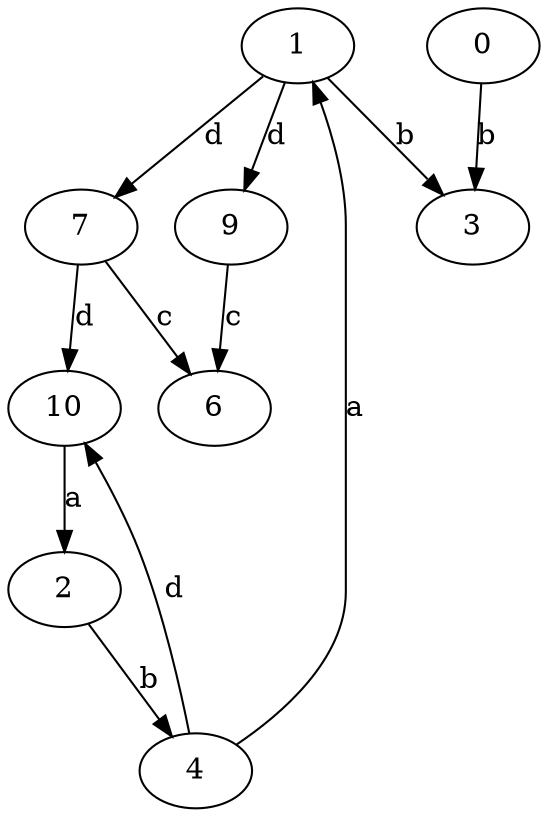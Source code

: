 strict digraph  {
1;
2;
3;
4;
6;
0;
7;
9;
10;
1 -> 3  [label=b];
1 -> 7  [label=d];
1 -> 9  [label=d];
2 -> 4  [label=b];
4 -> 1  [label=a];
4 -> 10  [label=d];
0 -> 3  [label=b];
7 -> 6  [label=c];
7 -> 10  [label=d];
9 -> 6  [label=c];
10 -> 2  [label=a];
}
